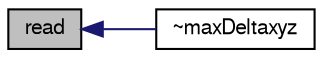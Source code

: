 digraph "read"
{
  bgcolor="transparent";
  edge [fontname="FreeSans",fontsize="10",labelfontname="FreeSans",labelfontsize="10"];
  node [fontname="FreeSans",fontsize="10",shape=record];
  rankdir="LR";
  Node1011 [label="read",height=0.2,width=0.4,color="black", fillcolor="grey75", style="filled", fontcolor="black"];
  Node1011 -> Node1012 [dir="back",color="midnightblue",fontsize="10",style="solid",fontname="FreeSans"];
  Node1012 [label="~maxDeltaxyz",height=0.2,width=0.4,color="black",URL="$a31114.html#a05a4c86d6da50f135af8d4198d03ddfe",tooltip="Destructor. "];
}
